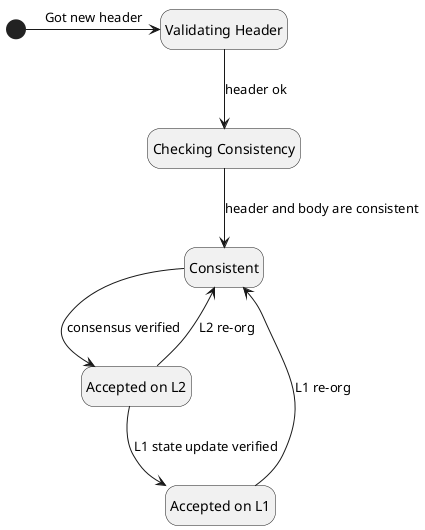 @startuml
hide empty description

[*] -> VH : Got new header
state "Validating Header" as VH
VH  --> V: header ok

state "Checking Consistency" as V

state Consistent
V --> Consistent: header and body are consistent

Consistent --> AL2: consensus verified
state "Accepted on L2" as AL2

AL2 --> Consistent: L2 re-org

AL2 --> AL1: L1 state update verified
state "Accepted on L1" as AL1

AL1 --> Consistent: L1 re-org
@enduml
